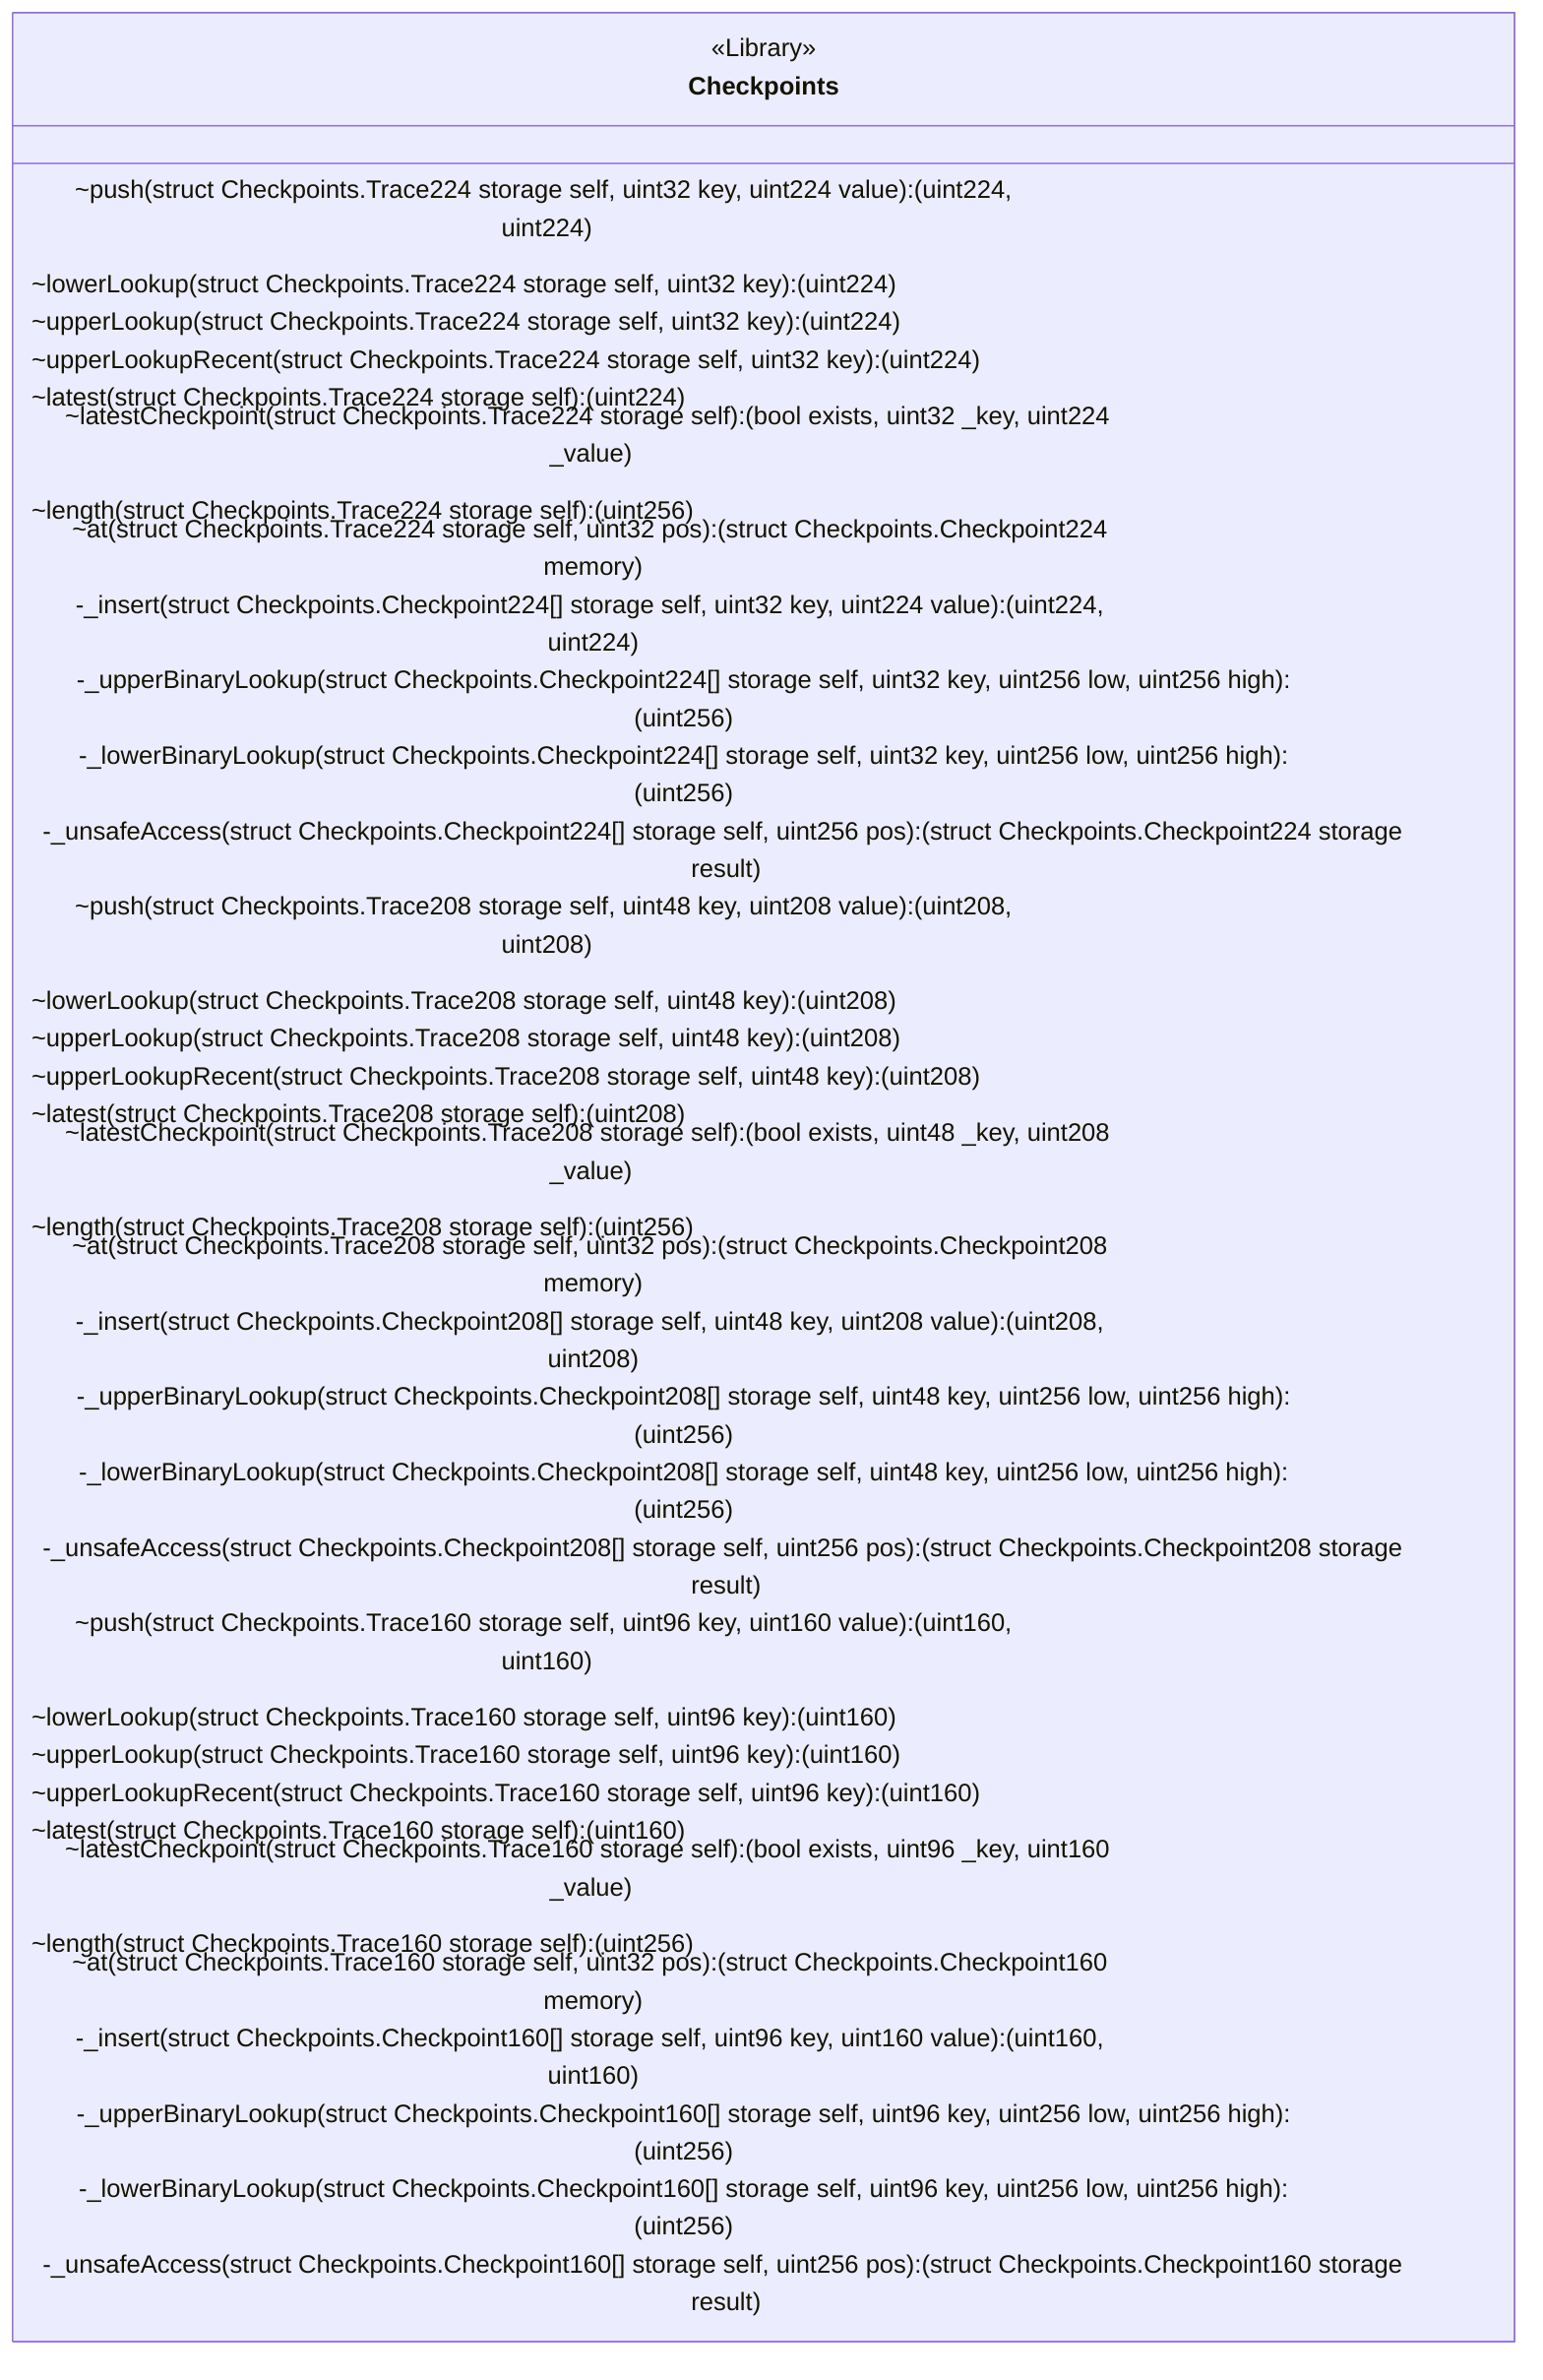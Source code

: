 classDiagram
  %% 668:20471:1
  class Checkpoints {
    <<Library>>
    ~push(struct Checkpoints.Trace224 storage self, uint32 key, uint224 value): (uint224, uint224)
    ~lowerLookup(struct Checkpoints.Trace224 storage self, uint32 key): (uint224)
    ~upperLookup(struct Checkpoints.Trace224 storage self, uint32 key): (uint224)
    ~upperLookupRecent(struct Checkpoints.Trace224 storage self, uint32 key): (uint224)
    ~latest(struct Checkpoints.Trace224 storage self): (uint224)
    ~latestCheckpoint(struct Checkpoints.Trace224 storage self): (bool exists, uint32 _key, uint224 _value)
    ~length(struct Checkpoints.Trace224 storage self): (uint256)
    ~at(struct Checkpoints.Trace224 storage self, uint32 pos): (struct Checkpoints.Checkpoint224 memory)
    -_insert(struct Checkpoints.Checkpoint224[] storage self, uint32 key, uint224 value): (uint224, uint224)
    -_upperBinaryLookup(struct Checkpoints.Checkpoint224[] storage self, uint32 key, uint256 low, uint256 high): (uint256)
    -_lowerBinaryLookup(struct Checkpoints.Checkpoint224[] storage self, uint32 key, uint256 low, uint256 high): (uint256)
    -_unsafeAccess(struct Checkpoints.Checkpoint224[] storage self, uint256 pos): (struct Checkpoints.Checkpoint224 storage result)
    ~push(struct Checkpoints.Trace208 storage self, uint48 key, uint208 value): (uint208, uint208)
    ~lowerLookup(struct Checkpoints.Trace208 storage self, uint48 key): (uint208)
    ~upperLookup(struct Checkpoints.Trace208 storage self, uint48 key): (uint208)
    ~upperLookupRecent(struct Checkpoints.Trace208 storage self, uint48 key): (uint208)
    ~latest(struct Checkpoints.Trace208 storage self): (uint208)
    ~latestCheckpoint(struct Checkpoints.Trace208 storage self): (bool exists, uint48 _key, uint208 _value)
    ~length(struct Checkpoints.Trace208 storage self): (uint256)
    ~at(struct Checkpoints.Trace208 storage self, uint32 pos): (struct Checkpoints.Checkpoint208 memory)
    -_insert(struct Checkpoints.Checkpoint208[] storage self, uint48 key, uint208 value): (uint208, uint208)
    -_upperBinaryLookup(struct Checkpoints.Checkpoint208[] storage self, uint48 key, uint256 low, uint256 high): (uint256)
    -_lowerBinaryLookup(struct Checkpoints.Checkpoint208[] storage self, uint48 key, uint256 low, uint256 high): (uint256)
    -_unsafeAccess(struct Checkpoints.Checkpoint208[] storage self, uint256 pos): (struct Checkpoints.Checkpoint208 storage result)
    ~push(struct Checkpoints.Trace160 storage self, uint96 key, uint160 value): (uint160, uint160)
    ~lowerLookup(struct Checkpoints.Trace160 storage self, uint96 key): (uint160)
    ~upperLookup(struct Checkpoints.Trace160 storage self, uint96 key): (uint160)
    ~upperLookupRecent(struct Checkpoints.Trace160 storage self, uint96 key): (uint160)
    ~latest(struct Checkpoints.Trace160 storage self): (uint160)
    ~latestCheckpoint(struct Checkpoints.Trace160 storage self): (bool exists, uint96 _key, uint160 _value)
    ~length(struct Checkpoints.Trace160 storage self): (uint256)
    ~at(struct Checkpoints.Trace160 storage self, uint32 pos): (struct Checkpoints.Checkpoint160 memory)
    -_insert(struct Checkpoints.Checkpoint160[] storage self, uint96 key, uint160 value): (uint160, uint160)
    -_upperBinaryLookup(struct Checkpoints.Checkpoint160[] storage self, uint96 key, uint256 low, uint256 high): (uint256)
    -_lowerBinaryLookup(struct Checkpoints.Checkpoint160[] storage self, uint96 key, uint256 low, uint256 high): (uint256)
    -_unsafeAccess(struct Checkpoints.Checkpoint160[] storage self, uint256 pos): (struct Checkpoints.Checkpoint160 storage result)
  }